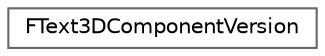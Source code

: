 digraph "Graphical Class Hierarchy"
{
 // INTERACTIVE_SVG=YES
 // LATEX_PDF_SIZE
  bgcolor="transparent";
  edge [fontname=Helvetica,fontsize=10,labelfontname=Helvetica,labelfontsize=10];
  node [fontname=Helvetica,fontsize=10,shape=box,height=0.2,width=0.4];
  rankdir="LR";
  Node0 [id="Node000000",label="FText3DComponentVersion",height=0.2,width=0.4,color="grey40", fillcolor="white", style="filled",URL="$d6/d7d/structFText3DComponentVersion.html",tooltip="Used for versioning, only used internally."];
}
